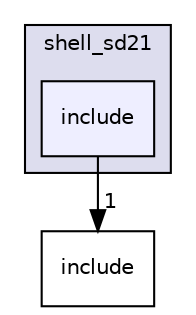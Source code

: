 digraph "drivers/sd21/shell_sd21/include" {
  bgcolor=transparent;
  compound=true
  node [ fontsize="10", fontname="Helvetica"];
  edge [ labelfontsize="10", labelfontname="Helvetica"];
  subgraph clusterdir_eb7500d1778657461a6af645f256f48f {
    graph [ bgcolor="#ddddee", pencolor="black", label="shell_sd21" fontname="Helvetica", fontsize="10", URL="dir_eb7500d1778657461a6af645f256f48f.html"]
  dir_c2b3a5533543453b777e29c90159fc7c [shape=box, label="include", style="filled", fillcolor="#eeeeff", pencolor="black", URL="dir_c2b3a5533543453b777e29c90159fc7c.html"];
  }
  dir_6b1024f0fe1a11b37c2ff03901171044 [shape=box label="include" URL="dir_6b1024f0fe1a11b37c2ff03901171044.html"];
  dir_c2b3a5533543453b777e29c90159fc7c->dir_6b1024f0fe1a11b37c2ff03901171044 [headlabel="1", labeldistance=1.5 headhref="dir_000024_000022.html"];
}
